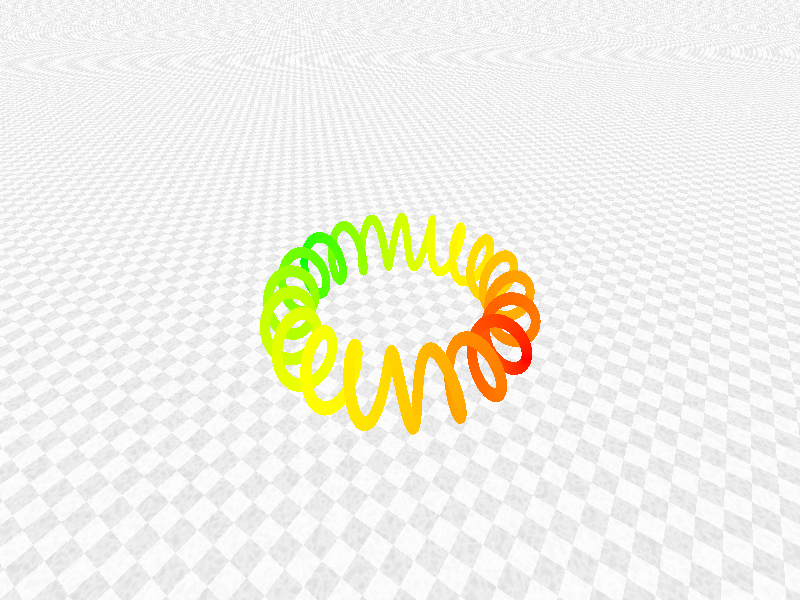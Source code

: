 #include "colors.inc"                                   
#include "textures.inc" 
#include "golds.inc" 

#declare showTorus=false;

camera {
    location <10, 10, -15>
    look_at  <0, 0,  0>  
    right 16/9*x
}   

light_source { <2, 5, -20> color White}  

plane{<0,1,0>,1 
    hollow  
    texture{
        pigment{
            bozo turbulence 0.85 scale 1.0 translate<5,0,0>
            color_map{
                 [0.5 rgb <0.20, 0.20, 1.0>]
                 [0.6 rgb <1,1,1>]
                 [1.0 rgb <0.5,0.5,0.5>]
            }
        }
        finish {ambient 1 diffuse 0} }      
        scale 10000
}  

#declare TileNormal=normal{
    gradient x 2 
    slope_map{
        [0 <0, 1>] 
        [.05 <1, 0>] 
        [.95 <1, 0>] 
        [1 <0, -1>]
    }
} 

plane { <0, 1, 0>, -5.2
    pigment{ 
        checker
        pigment { granite color_map { [0 rgb 1][1 rgb .9] } }
        pigment { granite color_map { [0 rgb .9][1 rgb .7] } }
    }
    finish { specular 1 }
    normal{
        average normal_map{
            [1 TileNormal]
            [1 TileNormal rotate y*90]
        }
    }
} 

#declare cs = function{ 
  spline { 
    000, <1,0,0>   
    025, <1,1,0>
    050, <0,1,0>
    075, <0,1,1>
    100, <0,0,1>
  }
  }

#declare kugel=sphere{
    <0,0,0>,0.2
}   

#declare torushelix=union{
    #local R=5;
    #local r=1;
    #local n=20;
    
    #local step=0.1;
    
    #for(i,0,360,step)
        #local x1=(R+r*cos(radians(n*i)))*cos(radians(i));
        #local y1=(R+r*cos(radians(n*i)))*sin(radians(i));
        #local z1=r*sin(radians(n*i));  
         
        
        #local percent=(i/360)*100;
        
        #if(i>=180)
            #local percent=(1-i/360)*100;
        #end
     
        object{kugel pigment{color cs(percent)} translate <x1,y1,z1>} 
    #end  
    
    #if(showTorus)
        torus{
            R,0.5
            texture{T_Gold_1A finish{phong 1}}  
            rotate x*90
        }
    #end
}

object{torushelix rotate x*90}



